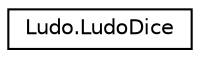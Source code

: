 digraph "Graphical Class Hierarchy"
{
  edge [fontname="Helvetica",fontsize="10",labelfontname="Helvetica",labelfontsize="10"];
  node [fontname="Helvetica",fontsize="10",shape=record];
  rankdir="LR";
  Node1 [label="Ludo.LudoDice",height=0.2,width=0.4,color="black", fillcolor="white", style="filled",URL="$class_ludo_1_1_ludo_dice.html",tooltip="Creates a dice which values are between 1 and 6. "];
}
